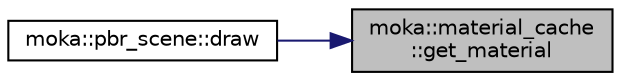 digraph "moka::material_cache::get_material"
{
 // LATEX_PDF_SIZE
  edge [fontname="Helvetica",fontsize="10",labelfontname="Helvetica",labelfontsize="10"];
  node [fontname="Helvetica",fontsize="10",shape=record];
  rankdir="RL";
  Node5 [label="moka::material_cache\l::get_material",height=0.2,width=0.4,color="black", fillcolor="grey75", style="filled", fontcolor="black",tooltip="Get the material identified by its id."];
  Node5 -> Node6 [dir="back",color="midnightblue",fontsize="10",style="solid",fontname="Helvetica"];
  Node6 [label="moka::pbr_scene::draw",height=0.2,width=0.4,color="black", fillcolor="white", style="filled",URL="$classmoka_1_1pbr__scene.html#a520722e6fd897bd9d35cd5c1b6eb14b6",tooltip="Draw the scene."];
}
